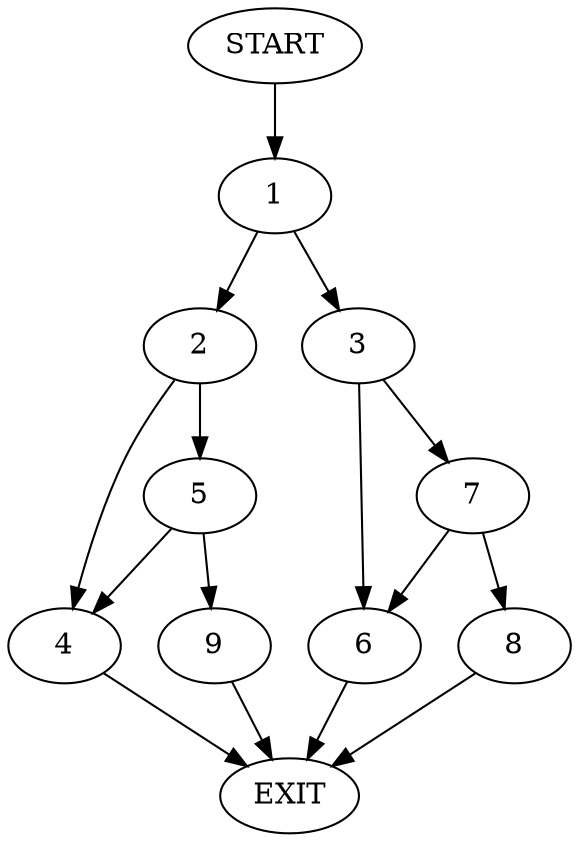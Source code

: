 digraph {
0 [label="START"]
10 [label="EXIT"]
0 -> 1
1 -> 2
1 -> 3
2 -> 4
2 -> 5
3 -> 6
3 -> 7
6 -> 10
7 -> 6
7 -> 8
8 -> 10
4 -> 10
5 -> 4
5 -> 9
9 -> 10
}
